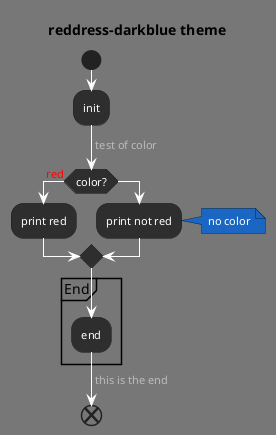' Do not edit
' Theme Gallery
' autogenerated by script
'
@startuml
!theme reddress-darkblue
title reddress-darkblue theme
start
:init;
-> test of color;
if (color?) is (<color:red>red) then
  :print red;
else 
  :print not red;
  note right: no color
endif
partition End {
  :end;
}
-> this is the end;
end
@enduml

